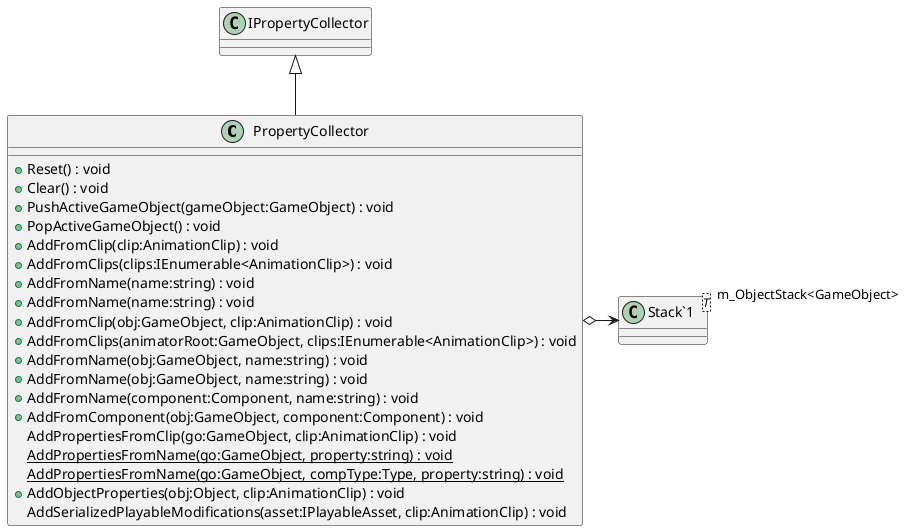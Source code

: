 @startuml
class PropertyCollector {
    + Reset() : void
    + Clear() : void
    + PushActiveGameObject(gameObject:GameObject) : void
    + PopActiveGameObject() : void
    + AddFromClip(clip:AnimationClip) : void
    + AddFromClips(clips:IEnumerable<AnimationClip>) : void
    + AddFromName(name:string) : void
    + AddFromName(name:string) : void
    + AddFromClip(obj:GameObject, clip:AnimationClip) : void
    + AddFromClips(animatorRoot:GameObject, clips:IEnumerable<AnimationClip>) : void
    + AddFromName(obj:GameObject, name:string) : void
    + AddFromName(obj:GameObject, name:string) : void
    + AddFromName(component:Component, name:string) : void
    + AddFromComponent(obj:GameObject, component:Component) : void
    AddPropertiesFromClip(go:GameObject, clip:AnimationClip) : void
    {static} AddPropertiesFromName(go:GameObject, property:string) : void
    {static} AddPropertiesFromName(go:GameObject, compType:Type, property:string) : void
    + AddObjectProperties(obj:Object, clip:AnimationClip) : void
    AddSerializedPlayableModifications(asset:IPlayableAsset, clip:AnimationClip) : void
}
class "Stack`1"<T> {
}
IPropertyCollector <|-- PropertyCollector
PropertyCollector o-> "m_ObjectStack<GameObject>" "Stack`1"
@enduml

